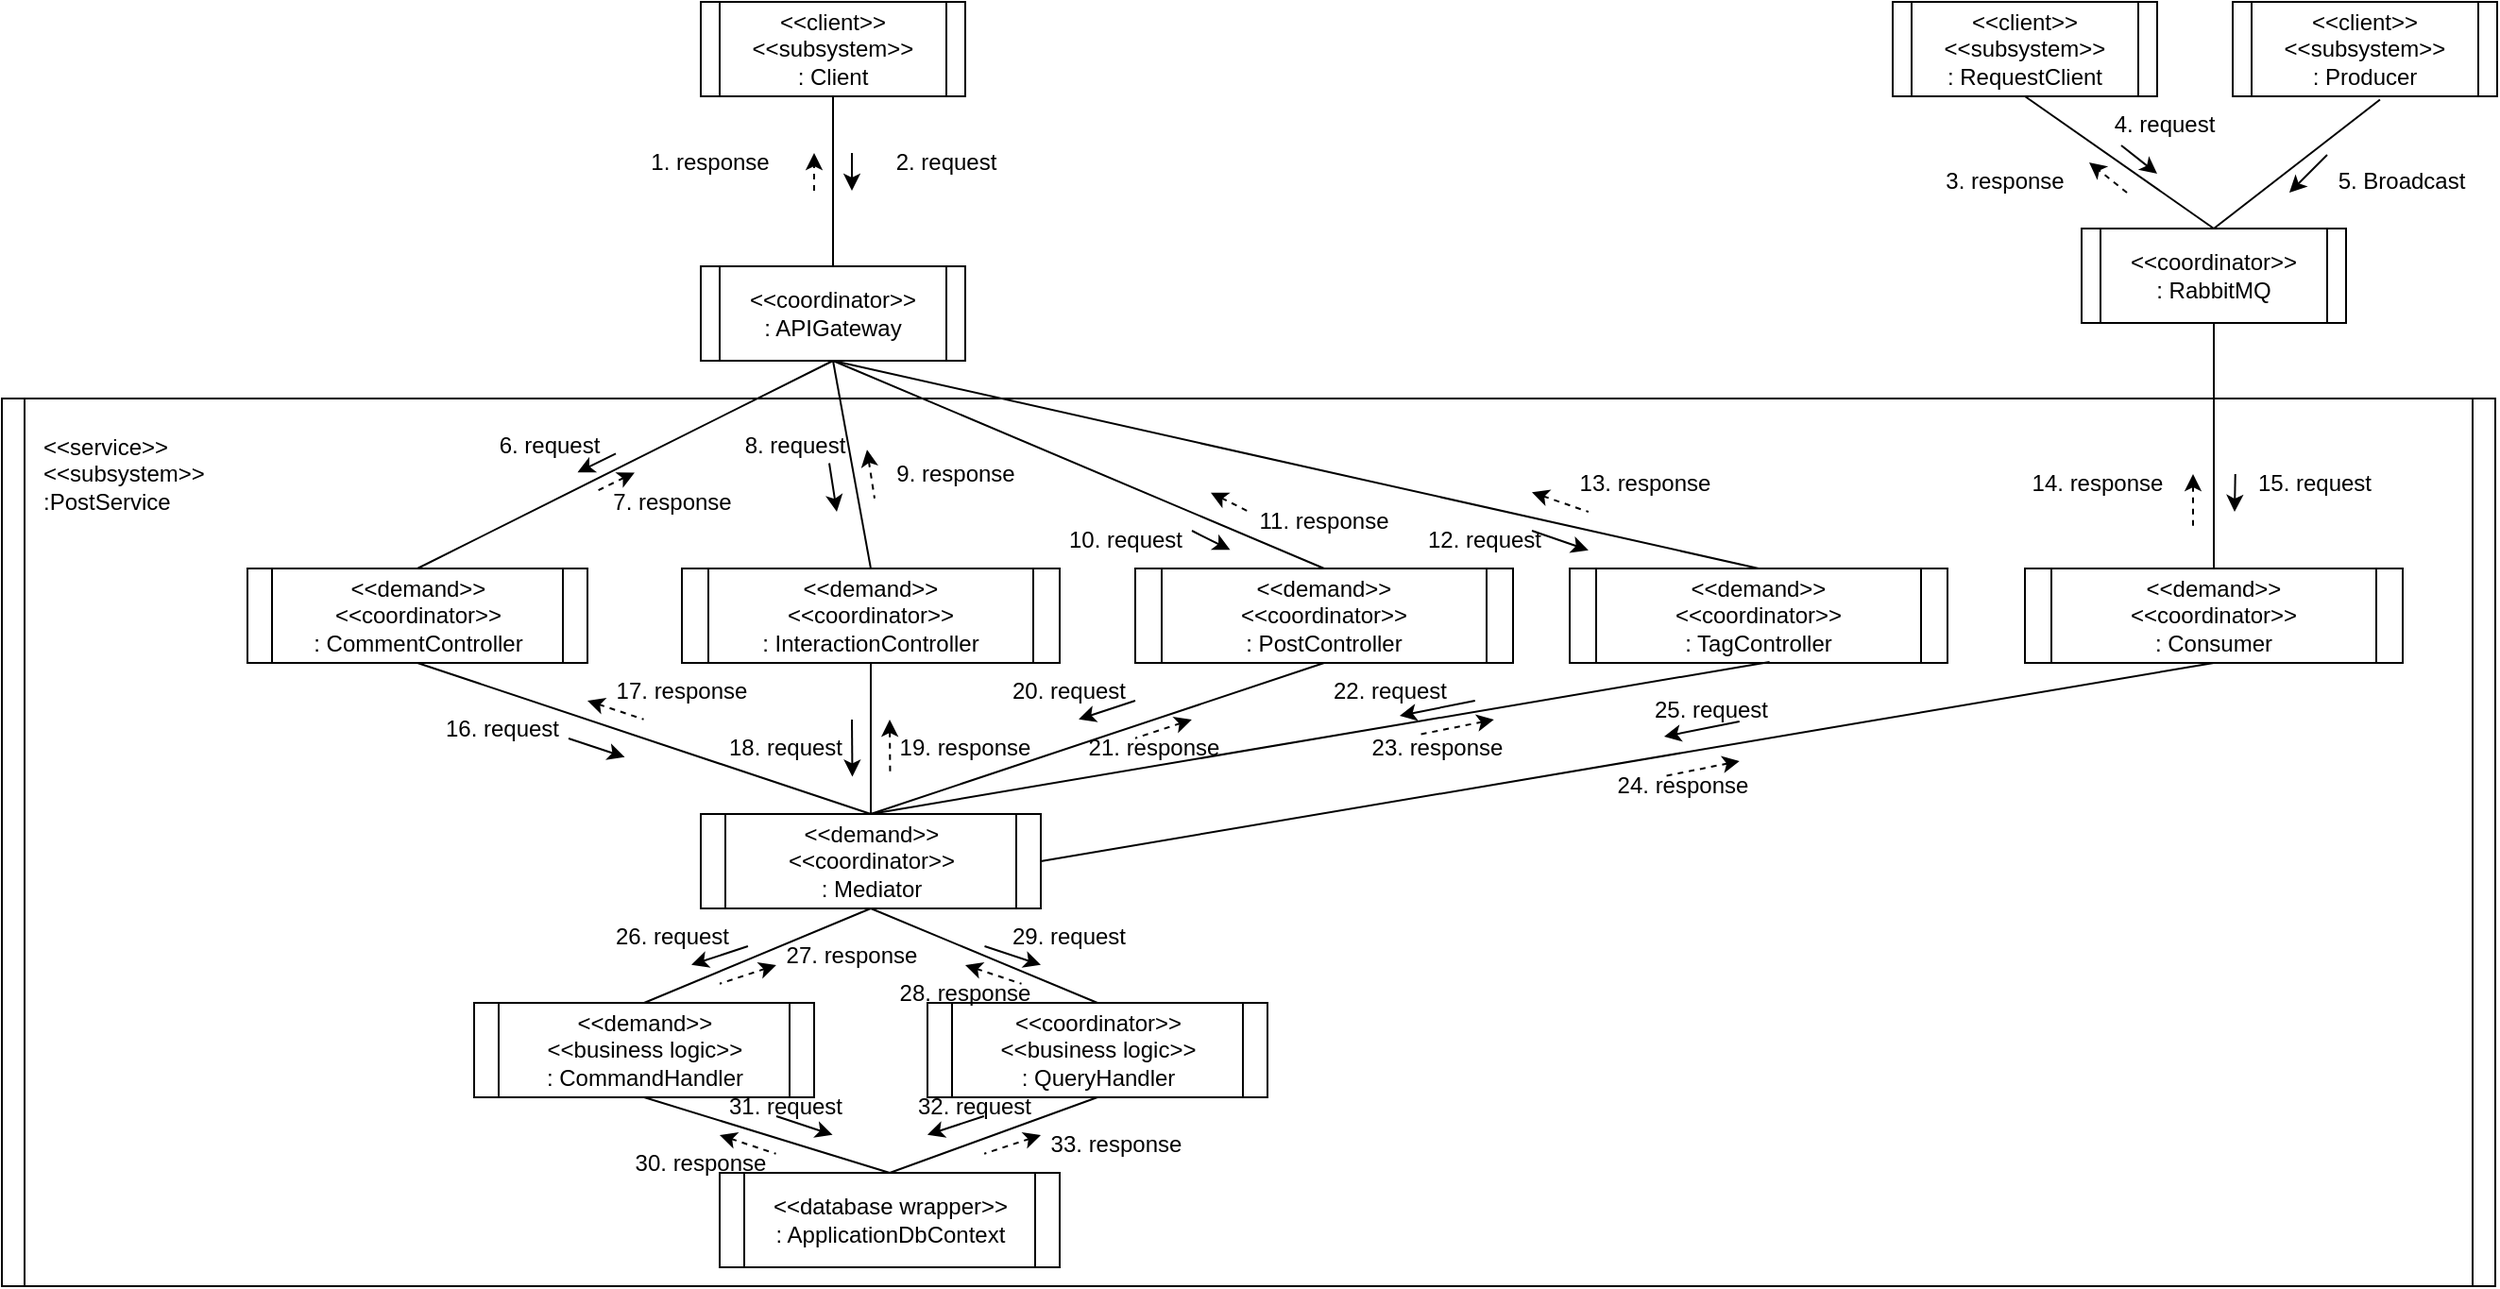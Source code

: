 <mxfile>
    <diagram id="YeBsLe0wz5kqz-9HFI_q" name="Page-1">
        <mxGraphModel dx="506" dy="502" grid="1" gridSize="10" guides="1" tooltips="1" connect="1" arrows="1" fold="1" page="1" pageScale="1" pageWidth="850" pageHeight="1100" math="0" shadow="0">
            <root>
                <mxCell id="0"/>
                <mxCell id="1" parent="0"/>
                <mxCell id="2" value="" style="shape=process;whiteSpace=wrap;html=1;backgroundOutline=1;size=0.009;" parent="1" vertex="1">
                    <mxGeometry x="320" y="210" width="1320" height="470" as="geometry"/>
                </mxCell>
                <mxCell id="3" value="&amp;lt;&amp;lt;service&amp;gt;&amp;gt;&lt;br&gt;&amp;lt;&amp;lt;subsystem&amp;gt;&amp;gt;&lt;br&gt;:PostService" style="text;html=1;strokeColor=none;fillColor=none;align=left;verticalAlign=middle;whiteSpace=wrap;rounded=0;" parent="1" vertex="1">
                    <mxGeometry x="340" y="230" width="160" height="40" as="geometry"/>
                </mxCell>
                <mxCell id="7" value="&amp;lt;&amp;lt;coordinator&amp;gt;&amp;gt;&lt;br style=&quot;border-color: var(--border-color);&quot;&gt;: APIGateway" style="shape=process;whiteSpace=wrap;html=1;backgroundOutline=1;size=0.071;" parent="1" vertex="1">
                    <mxGeometry x="690" y="140" width="140" height="50" as="geometry"/>
                </mxCell>
                <mxCell id="8" value="&amp;lt;&amp;lt;client&amp;gt;&amp;gt;&lt;br&gt;&amp;lt;&amp;lt;subsystem&amp;gt;&amp;gt;&lt;br style=&quot;border-color: var(--border-color);&quot;&gt;: Client" style="shape=process;whiteSpace=wrap;html=1;backgroundOutline=1;size=0.071;" parent="1" vertex="1">
                    <mxGeometry x="690" width="140" height="50" as="geometry"/>
                </mxCell>
                <mxCell id="9" value="&amp;lt;&amp;lt;demand&amp;gt;&amp;gt;&lt;br&gt;&amp;lt;&amp;lt;coordinator&amp;gt;&amp;gt;&lt;br style=&quot;border-color: var(--border-color);&quot;&gt;: CommentController" style="shape=process;whiteSpace=wrap;html=1;backgroundOutline=1;size=0.071;" parent="1" vertex="1">
                    <mxGeometry x="450" y="300" width="180" height="50" as="geometry"/>
                </mxCell>
                <mxCell id="10" value="&amp;lt;&amp;lt;demand&amp;gt;&amp;gt;&lt;br&gt;&amp;lt;&amp;lt;coordinator&amp;gt;&amp;gt;&lt;br style=&quot;border-color: var(--border-color);&quot;&gt;: InteractionController" style="shape=process;whiteSpace=wrap;html=1;backgroundOutline=1;size=0.071;" parent="1" vertex="1">
                    <mxGeometry x="680" y="300" width="200" height="50" as="geometry"/>
                </mxCell>
                <mxCell id="11" value="&amp;lt;&amp;lt;demand&amp;gt;&amp;gt;&lt;br&gt;&amp;lt;&amp;lt;coordinator&amp;gt;&amp;gt;&lt;br style=&quot;border-color: var(--border-color);&quot;&gt;: PostController" style="shape=process;whiteSpace=wrap;html=1;backgroundOutline=1;size=0.071;" parent="1" vertex="1">
                    <mxGeometry x="920" y="300" width="200" height="50" as="geometry"/>
                </mxCell>
                <mxCell id="12" value="" style="endArrow=none;html=1;entryX=0.5;entryY=1;entryDx=0;entryDy=0;exitX=0.5;exitY=0;exitDx=0;exitDy=0;" parent="1" source="9" target="7" edge="1">
                    <mxGeometry width="50" height="50" relative="1" as="geometry">
                        <mxPoint x="690" y="330" as="sourcePoint"/>
                        <mxPoint x="740" y="280" as="targetPoint"/>
                    </mxGeometry>
                </mxCell>
                <mxCell id="13" value="" style="endArrow=none;html=1;entryX=0.5;entryY=1;entryDx=0;entryDy=0;exitX=0.5;exitY=0;exitDx=0;exitDy=0;" parent="1" source="10" target="7" edge="1">
                    <mxGeometry width="50" height="50" relative="1" as="geometry">
                        <mxPoint x="550" y="310" as="sourcePoint"/>
                        <mxPoint x="770" y="200" as="targetPoint"/>
                    </mxGeometry>
                </mxCell>
                <mxCell id="14" value="" style="endArrow=none;html=1;exitX=0.5;exitY=0;exitDx=0;exitDy=0;" parent="1" source="11" edge="1">
                    <mxGeometry width="50" height="50" relative="1" as="geometry">
                        <mxPoint x="790" y="310" as="sourcePoint"/>
                        <mxPoint x="760" y="190" as="targetPoint"/>
                    </mxGeometry>
                </mxCell>
                <mxCell id="15" value="&amp;lt;&amp;lt;demand&amp;gt;&amp;gt;&lt;br&gt;&amp;lt;&amp;lt;coordinator&amp;gt;&amp;gt;&lt;br style=&quot;border-color: var(--border-color);&quot;&gt;: Mediator" style="shape=process;whiteSpace=wrap;html=1;backgroundOutline=1;size=0.071;" parent="1" vertex="1">
                    <mxGeometry x="690" y="430" width="180" height="50" as="geometry"/>
                </mxCell>
                <mxCell id="16" value="" style="endArrow=none;html=1;entryX=0.5;entryY=0;entryDx=0;entryDy=0;exitX=0.5;exitY=1;exitDx=0;exitDy=0;" parent="1" source="9" target="15" edge="1">
                    <mxGeometry width="50" height="50" relative="1" as="geometry">
                        <mxPoint x="470" y="540" as="sourcePoint"/>
                        <mxPoint x="690" y="430" as="targetPoint"/>
                    </mxGeometry>
                </mxCell>
                <mxCell id="17" value="" style="endArrow=none;html=1;entryX=0.5;entryY=0;entryDx=0;entryDy=0;exitX=0.5;exitY=1;exitDx=0;exitDy=0;" parent="1" source="10" target="15" edge="1">
                    <mxGeometry width="50" height="50" relative="1" as="geometry">
                        <mxPoint x="550" y="360" as="sourcePoint"/>
                        <mxPoint x="790" y="450" as="targetPoint"/>
                    </mxGeometry>
                </mxCell>
                <mxCell id="18" value="" style="endArrow=none;html=1;entryX=0.5;entryY=0;entryDx=0;entryDy=0;exitX=0.5;exitY=1;exitDx=0;exitDy=0;" parent="1" source="11" target="15" edge="1">
                    <mxGeometry width="50" height="50" relative="1" as="geometry">
                        <mxPoint x="790" y="360" as="sourcePoint"/>
                        <mxPoint x="790" y="450" as="targetPoint"/>
                    </mxGeometry>
                </mxCell>
                <mxCell id="19" value="&amp;lt;&amp;lt;demand&amp;gt;&amp;gt;&lt;br&gt;&amp;lt;&amp;lt;business logic&amp;gt;&amp;gt;&lt;br style=&quot;border-color: var(--border-color);&quot;&gt;: CommandHandler" style="shape=process;whiteSpace=wrap;html=1;backgroundOutline=1;size=0.071;" parent="1" vertex="1">
                    <mxGeometry x="570" y="530" width="180" height="50" as="geometry"/>
                </mxCell>
                <mxCell id="20" value="&amp;lt;&amp;lt;coordinator&amp;gt;&amp;gt;&lt;br&gt;&amp;lt;&amp;lt;business logic&amp;gt;&amp;gt;&lt;br style=&quot;border-color: var(--border-color);&quot;&gt;: QueryHandler" style="shape=process;whiteSpace=wrap;html=1;backgroundOutline=1;size=0.071;" parent="1" vertex="1">
                    <mxGeometry x="810" y="530" width="180" height="50" as="geometry"/>
                </mxCell>
                <mxCell id="21" value="" style="endArrow=none;html=1;entryX=0.5;entryY=1;entryDx=0;entryDy=0;exitX=0.5;exitY=0;exitDx=0;exitDy=0;" parent="1" source="19" target="15" edge="1">
                    <mxGeometry width="50" height="50" relative="1" as="geometry">
                        <mxPoint x="480" y="460" as="sourcePoint"/>
                        <mxPoint x="720" y="540" as="targetPoint"/>
                    </mxGeometry>
                </mxCell>
                <mxCell id="22" value="" style="endArrow=none;html=1;exitX=0.5;exitY=0;exitDx=0;exitDy=0;" parent="1" source="20" edge="1">
                    <mxGeometry width="50" height="50" relative="1" as="geometry">
                        <mxPoint x="670" y="540" as="sourcePoint"/>
                        <mxPoint x="780" y="480" as="targetPoint"/>
                    </mxGeometry>
                </mxCell>
                <mxCell id="23" value="&amp;lt;&amp;lt;database wrapper&amp;gt;&amp;gt;&lt;br style=&quot;border-color: var(--border-color);&quot;&gt;: ApplicationDbContext" style="shape=process;whiteSpace=wrap;html=1;backgroundOutline=1;size=0.071;" parent="1" vertex="1">
                    <mxGeometry x="700" y="620" width="180" height="50" as="geometry"/>
                </mxCell>
                <mxCell id="24" value="" style="endArrow=none;html=1;entryX=0.5;entryY=1;entryDx=0;entryDy=0;exitX=0.5;exitY=0;exitDx=0;exitDy=0;" parent="1" source="23" target="19" edge="1">
                    <mxGeometry width="50" height="50" relative="1" as="geometry">
                        <mxPoint x="760" y="630" as="sourcePoint"/>
                        <mxPoint x="810" y="580" as="targetPoint"/>
                    </mxGeometry>
                </mxCell>
                <mxCell id="25" value="" style="endArrow=none;html=1;entryX=0.5;entryY=0;entryDx=0;entryDy=0;exitX=0.5;exitY=1;exitDx=0;exitDy=0;" parent="1" source="20" target="23" edge="1">
                    <mxGeometry width="50" height="50" relative="1" as="geometry">
                        <mxPoint x="800" y="630" as="sourcePoint"/>
                        <mxPoint x="670" y="590" as="targetPoint"/>
                    </mxGeometry>
                </mxCell>
                <mxCell id="28" value="" style="endArrow=none;html=1;entryX=0.5;entryY=1;entryDx=0;entryDy=0;exitX=0.5;exitY=0;exitDx=0;exitDy=0;" parent="1" source="7" target="8" edge="1">
                    <mxGeometry width="50" height="50" relative="1" as="geometry">
                        <mxPoint x="640" y="260" as="sourcePoint"/>
                        <mxPoint x="690" y="210" as="targetPoint"/>
                    </mxGeometry>
                </mxCell>
                <mxCell id="29" value="" style="endArrow=classic;html=1;" parent="1" edge="1">
                    <mxGeometry width="50" height="50" relative="1" as="geometry">
                        <mxPoint x="770" y="80" as="sourcePoint"/>
                        <mxPoint x="770" y="100" as="targetPoint"/>
                    </mxGeometry>
                </mxCell>
                <mxCell id="30" value="" style="endArrow=classic;html=1;dashed=1;" parent="1" edge="1">
                    <mxGeometry width="50" height="50" relative="1" as="geometry">
                        <mxPoint x="750" y="100" as="sourcePoint"/>
                        <mxPoint x="750" y="80" as="targetPoint"/>
                    </mxGeometry>
                </mxCell>
                <mxCell id="31" value="2. request" style="text;html=1;strokeColor=none;fillColor=none;align=center;verticalAlign=middle;whiteSpace=wrap;rounded=0;" parent="1" vertex="1">
                    <mxGeometry x="790" y="70" width="60" height="30" as="geometry"/>
                </mxCell>
                <mxCell id="32" value="1. response" style="text;html=1;strokeColor=none;fillColor=none;align=center;verticalAlign=middle;whiteSpace=wrap;rounded=0;" parent="1" vertex="1">
                    <mxGeometry x="660" y="70" width="70" height="30" as="geometry"/>
                </mxCell>
                <mxCell id="34" value="" style="endArrow=classic;html=1;exitX=0.375;exitY=0.043;exitDx=0;exitDy=0;exitPerimeter=0;entryX=0.352;entryY=0.064;entryDx=0;entryDy=0;entryPerimeter=0;" parent="1" edge="1">
                    <mxGeometry width="50" height="50" relative="1" as="geometry">
                        <mxPoint x="645.0" y="239.21" as="sourcePoint"/>
                        <mxPoint x="624.76" y="249.08" as="targetPoint"/>
                    </mxGeometry>
                </mxCell>
                <mxCell id="35" value="" style="endArrow=none;html=1;exitX=0.375;exitY=0.043;exitDx=0;exitDy=0;exitPerimeter=0;entryX=0.523;entryY=0.106;entryDx=0;entryDy=0;entryPerimeter=0;startArrow=classic;startFill=1;endFill=0;dashed=1;" parent="1" edge="1">
                    <mxGeometry width="50" height="50" relative="1" as="geometry">
                        <mxPoint x="778.0" y="237.12" as="sourcePoint"/>
                        <mxPoint x="782.0" y="262.88" as="targetPoint"/>
                    </mxGeometry>
                </mxCell>
                <mxCell id="37" value="" style="endArrow=classic;html=1;exitX=0.727;exitY=0.106;exitDx=0;exitDy=0;exitPerimeter=0;" parent="1" edge="1">
                    <mxGeometry width="50" height="50" relative="1" as="geometry">
                        <mxPoint x="950" y="280" as="sourcePoint"/>
                        <mxPoint x="970.24" y="290.18" as="targetPoint"/>
                    </mxGeometry>
                </mxCell>
                <mxCell id="38" value="" style="endArrow=classic;html=1;exitX=0.636;exitY=0.362;exitDx=0;exitDy=0;exitPerimeter=0;entryX=0.602;entryY=0.383;entryDx=0;entryDy=0;entryPerimeter=0;" parent="1" edge="1">
                    <mxGeometry width="50" height="50" relative="1" as="geometry">
                        <mxPoint x="920.0" y="370" as="sourcePoint"/>
                        <mxPoint x="890.08" y="379.87" as="targetPoint"/>
                    </mxGeometry>
                </mxCell>
                <mxCell id="39" value="" style="endArrow=classic;html=1;exitX=0.636;exitY=0.362;exitDx=0;exitDy=0;exitPerimeter=0;entryX=0.54;entryY=0.426;entryDx=0;entryDy=0;entryPerimeter=0;" parent="1" edge="1">
                    <mxGeometry width="50" height="50" relative="1" as="geometry">
                        <mxPoint x="770" y="380" as="sourcePoint"/>
                        <mxPoint x="770.24" y="410.22" as="targetPoint"/>
                    </mxGeometry>
                </mxCell>
                <mxCell id="40" value="" style="endArrow=classic;html=1;entryX=0.477;entryY=0.404;entryDx=0;entryDy=0;entryPerimeter=0;" parent="1" edge="1">
                    <mxGeometry width="50" height="50" relative="1" as="geometry">
                        <mxPoint x="620" y="390" as="sourcePoint"/>
                        <mxPoint x="649.76" y="399.88" as="targetPoint"/>
                    </mxGeometry>
                </mxCell>
                <mxCell id="42" value="" style="endArrow=classic;html=1;exitX=0.636;exitY=0.362;exitDx=0;exitDy=0;exitPerimeter=0;entryX=0.602;entryY=0.383;entryDx=0;entryDy=0;entryPerimeter=0;" parent="1" edge="1">
                    <mxGeometry width="50" height="50" relative="1" as="geometry">
                        <mxPoint x="714.96" y="500" as="sourcePoint"/>
                        <mxPoint x="685.04" y="509.87" as="targetPoint"/>
                    </mxGeometry>
                </mxCell>
                <mxCell id="43" value="" style="endArrow=classic;html=1;entryX=0.477;entryY=0.404;entryDx=0;entryDy=0;entryPerimeter=0;" parent="1" edge="1">
                    <mxGeometry width="50" height="50" relative="1" as="geometry">
                        <mxPoint x="840.24" y="500" as="sourcePoint"/>
                        <mxPoint x="870" y="509.88" as="targetPoint"/>
                    </mxGeometry>
                </mxCell>
                <mxCell id="44" value="" style="endArrow=classic;html=1;entryX=0.477;entryY=0.404;entryDx=0;entryDy=0;entryPerimeter=0;" parent="1" edge="1">
                    <mxGeometry width="50" height="50" relative="1" as="geometry">
                        <mxPoint x="730" y="590" as="sourcePoint"/>
                        <mxPoint x="759.76" y="599.88" as="targetPoint"/>
                    </mxGeometry>
                </mxCell>
                <mxCell id="45" value="" style="endArrow=classic;html=1;exitX=0.636;exitY=0.362;exitDx=0;exitDy=0;exitPerimeter=0;entryX=0.602;entryY=0.383;entryDx=0;entryDy=0;entryPerimeter=0;" parent="1" edge="1">
                    <mxGeometry width="50" height="50" relative="1" as="geometry">
                        <mxPoint x="839.92" y="590" as="sourcePoint"/>
                        <mxPoint x="810" y="599.87" as="targetPoint"/>
                    </mxGeometry>
                </mxCell>
                <mxCell id="46" value="&amp;lt;&amp;lt;demand&amp;gt;&amp;gt;&lt;br&gt;&amp;lt;&amp;lt;coordinator&amp;gt;&amp;gt;&lt;br style=&quot;border-color: var(--border-color);&quot;&gt;: TagController" style="shape=process;whiteSpace=wrap;html=1;backgroundOutline=1;size=0.071;" parent="1" vertex="1">
                    <mxGeometry x="1150" y="300" width="200" height="50" as="geometry"/>
                </mxCell>
                <mxCell id="47" value="" style="endArrow=none;html=1;exitX=0.5;exitY=0;exitDx=0;exitDy=0;entryX=0.5;entryY=1;entryDx=0;entryDy=0;" parent="1" source="46" target="7" edge="1">
                    <mxGeometry width="50" height="50" relative="1" as="geometry">
                        <mxPoint x="1030" y="310" as="sourcePoint"/>
                        <mxPoint x="770" y="200" as="targetPoint"/>
                    </mxGeometry>
                </mxCell>
                <mxCell id="48" value="" style="endArrow=classic;html=1;exitX=0.776;exitY=0.106;exitDx=0;exitDy=0;exitPerimeter=0;" parent="1" edge="1">
                    <mxGeometry width="50" height="50" relative="1" as="geometry">
                        <mxPoint x="1130.0" y="280" as="sourcePoint"/>
                        <mxPoint x="1159.92" y="290.36" as="targetPoint"/>
                    </mxGeometry>
                </mxCell>
                <mxCell id="49" value="" style="endArrow=none;html=1;entryX=0.5;entryY=0;entryDx=0;entryDy=0;exitX=0.529;exitY=0.99;exitDx=0;exitDy=0;exitPerimeter=0;" parent="1" source="46" target="15" edge="1">
                    <mxGeometry width="50" height="50" relative="1" as="geometry">
                        <mxPoint x="1260" y="350" as="sourcePoint"/>
                        <mxPoint x="1020" y="430" as="targetPoint"/>
                    </mxGeometry>
                </mxCell>
                <mxCell id="50" value="" style="endArrow=classic;html=1;entryX=0.673;entryY=0.383;entryDx=0;entryDy=0;entryPerimeter=0;" parent="1" edge="1">
                    <mxGeometry width="50" height="50" relative="1" as="geometry">
                        <mxPoint x="1099.89" y="370" as="sourcePoint"/>
                        <mxPoint x="1060" y="378.01" as="targetPoint"/>
                    </mxGeometry>
                </mxCell>
                <mxCell id="51" value="&amp;lt;&amp;lt;client&amp;gt;&amp;gt;&lt;br&gt;&amp;lt;&amp;lt;subsystem&amp;gt;&amp;gt;&lt;br style=&quot;border-color: var(--border-color);&quot;&gt;: RequestClient" style="shape=process;whiteSpace=wrap;html=1;backgroundOutline=1;size=0.071;" parent="1" vertex="1">
                    <mxGeometry x="1321" width="140" height="50" as="geometry"/>
                </mxCell>
                <mxCell id="52" value="&amp;lt;&amp;lt;client&amp;gt;&amp;gt;&lt;br&gt;&amp;lt;&amp;lt;subsystem&amp;gt;&amp;gt;&lt;br style=&quot;border-color: var(--border-color);&quot;&gt;: Producer" style="shape=process;whiteSpace=wrap;html=1;backgroundOutline=1;size=0.071;" parent="1" vertex="1">
                    <mxGeometry x="1501" width="140" height="50" as="geometry"/>
                </mxCell>
                <mxCell id="53" value="&amp;lt;&amp;lt;coordinator&amp;gt;&amp;gt;&lt;br style=&quot;border-color: var(--border-color);&quot;&gt;: RabbitMQ" style="shape=process;whiteSpace=wrap;html=1;backgroundOutline=1;size=0.071;" parent="1" vertex="1">
                    <mxGeometry x="1421" y="120" width="140" height="50" as="geometry"/>
                </mxCell>
                <mxCell id="54" value="" style="endArrow=none;html=1;entryX=0.5;entryY=1;entryDx=0;entryDy=0;exitX=0.5;exitY=0;exitDx=0;exitDy=0;" parent="1" source="53" target="51" edge="1">
                    <mxGeometry width="50" height="50" relative="1" as="geometry">
                        <mxPoint x="1431" y="140" as="sourcePoint"/>
                        <mxPoint x="1431" y="50" as="targetPoint"/>
                    </mxGeometry>
                </mxCell>
                <mxCell id="55" value="3. response" style="text;html=1;strokeColor=none;fillColor=none;align=center;verticalAlign=middle;whiteSpace=wrap;rounded=0;" parent="1" vertex="1">
                    <mxGeometry x="1340" y="80" width="81" height="30" as="geometry"/>
                </mxCell>
                <mxCell id="56" value="5. Broadcast" style="text;html=1;strokeColor=none;fillColor=none;align=center;verticalAlign=middle;whiteSpace=wrap;rounded=0;" parent="1" vertex="1">
                    <mxGeometry x="1551" y="80" width="79" height="30" as="geometry"/>
                </mxCell>
                <mxCell id="57" value="&amp;lt;&amp;lt;demand&amp;gt;&amp;gt;&lt;br&gt;&amp;lt;&amp;lt;coordinator&amp;gt;&amp;gt;&lt;br style=&quot;border-color: var(--border-color);&quot;&gt;: Consumer" style="shape=process;whiteSpace=wrap;html=1;backgroundOutline=1;size=0.071;" parent="1" vertex="1">
                    <mxGeometry x="1391" y="300" width="200" height="50" as="geometry"/>
                </mxCell>
                <mxCell id="58" value="" style="endArrow=none;html=1;entryX=0.5;entryY=1;entryDx=0;entryDy=0;exitX=0.5;exitY=0;exitDx=0;exitDy=0;" parent="1" source="57" target="53" edge="1">
                    <mxGeometry width="50" height="50" relative="1" as="geometry">
                        <mxPoint x="1451" y="240" as="sourcePoint"/>
                        <mxPoint x="1351" y="170" as="targetPoint"/>
                    </mxGeometry>
                </mxCell>
                <mxCell id="59" value="" style="endArrow=classic;html=1;exitX=0.828;exitY=0.085;exitDx=0;exitDy=0;exitPerimeter=0;" parent="1" edge="1">
                    <mxGeometry width="50" height="50" relative="1" as="geometry">
                        <mxPoint x="1502.36" y="249.95" as="sourcePoint"/>
                        <mxPoint x="1502" y="270.0" as="targetPoint"/>
                    </mxGeometry>
                </mxCell>
                <mxCell id="60" value="" style="endArrow=none;html=1;entryX=0.557;entryY=1.035;entryDx=0;entryDy=0;exitX=0.5;exitY=0;exitDx=0;exitDy=0;entryPerimeter=0;" parent="1" source="53" target="52" edge="1">
                    <mxGeometry width="50" height="50" relative="1" as="geometry">
                        <mxPoint x="1501" y="130" as="sourcePoint"/>
                        <mxPoint x="1401" y="60" as="targetPoint"/>
                    </mxGeometry>
                </mxCell>
                <mxCell id="61" value="" style="endArrow=classic;html=1;" parent="1" edge="1">
                    <mxGeometry width="50" height="50" relative="1" as="geometry">
                        <mxPoint x="1442" y="76" as="sourcePoint"/>
                        <mxPoint x="1461" y="91" as="targetPoint"/>
                    </mxGeometry>
                </mxCell>
                <mxCell id="62" value="" style="endArrow=classic;html=1;dashed=1;" parent="1" edge="1">
                    <mxGeometry width="50" height="50" relative="1" as="geometry">
                        <mxPoint x="1445" y="101" as="sourcePoint"/>
                        <mxPoint x="1425" y="85" as="targetPoint"/>
                    </mxGeometry>
                </mxCell>
                <mxCell id="63" value="" style="endArrow=classic;html=1;" parent="1" edge="1">
                    <mxGeometry width="50" height="50" relative="1" as="geometry">
                        <mxPoint x="1551" y="81" as="sourcePoint"/>
                        <mxPoint x="1531" y="101" as="targetPoint"/>
                    </mxGeometry>
                </mxCell>
                <mxCell id="64" value="" style="endArrow=none;html=1;entryX=1;entryY=0.5;entryDx=0;entryDy=0;exitX=0.5;exitY=1;exitDx=0;exitDy=0;" parent="1" source="57" target="15" edge="1">
                    <mxGeometry width="50" height="50" relative="1" as="geometry">
                        <mxPoint x="1265.8" y="359.5" as="sourcePoint"/>
                        <mxPoint x="790" y="440" as="targetPoint"/>
                    </mxGeometry>
                </mxCell>
                <mxCell id="65" value="" style="endArrow=classic;html=1;entryX=0.673;entryY=0.383;entryDx=0;entryDy=0;entryPerimeter=0;" parent="1" edge="1">
                    <mxGeometry width="50" height="50" relative="1" as="geometry">
                        <mxPoint x="1239.89" y="381" as="sourcePoint"/>
                        <mxPoint x="1200" y="389.01" as="targetPoint"/>
                    </mxGeometry>
                </mxCell>
                <mxCell id="IZHLFfF8r4CurrEdA6Wo-65" value="" style="endArrow=none;html=1;exitX=0.375;exitY=0.043;exitDx=0;exitDy=0;exitPerimeter=0;entryX=0.352;entryY=0.064;entryDx=0;entryDy=0;entryPerimeter=0;startArrow=classic;startFill=1;endFill=0;dashed=1;" parent="1" edge="1">
                    <mxGeometry width="50" height="50" relative="1" as="geometry">
                        <mxPoint x="655.0" y="249.21" as="sourcePoint"/>
                        <mxPoint x="634.76" y="259.08" as="targetPoint"/>
                    </mxGeometry>
                </mxCell>
                <mxCell id="IZHLFfF8r4CurrEdA6Wo-66" value="" style="endArrow=classic;html=1;exitX=0.375;exitY=0.043;exitDx=0;exitDy=0;exitPerimeter=0;entryX=0.523;entryY=0.106;entryDx=0;entryDy=0;entryPerimeter=0;" parent="1" edge="1">
                    <mxGeometry width="50" height="50" relative="1" as="geometry">
                        <mxPoint x="758.0" y="244.24" as="sourcePoint"/>
                        <mxPoint x="762.0" y="270" as="targetPoint"/>
                    </mxGeometry>
                </mxCell>
                <mxCell id="IZHLFfF8r4CurrEdA6Wo-67" value="" style="endArrow=none;html=1;exitX=0.727;exitY=0.106;exitDx=0;exitDy=0;exitPerimeter=0;startArrow=classic;startFill=1;endFill=0;dashed=1;" parent="1" edge="1">
                    <mxGeometry width="50" height="50" relative="1" as="geometry">
                        <mxPoint x="960" y="259.82" as="sourcePoint"/>
                        <mxPoint x="980.24" y="270" as="targetPoint"/>
                    </mxGeometry>
                </mxCell>
                <mxCell id="IZHLFfF8r4CurrEdA6Wo-69" value="" style="endArrow=none;html=1;exitX=0.776;exitY=0.106;exitDx=0;exitDy=0;exitPerimeter=0;dashed=1;endFill=0;startArrow=classic;startFill=1;" parent="1" edge="1">
                    <mxGeometry width="50" height="50" relative="1" as="geometry">
                        <mxPoint x="1130.0" y="259.64" as="sourcePoint"/>
                        <mxPoint x="1159.92" y="270" as="targetPoint"/>
                    </mxGeometry>
                </mxCell>
                <mxCell id="IZHLFfF8r4CurrEdA6Wo-70" value="" style="endArrow=none;html=1;entryX=0.477;entryY=0.404;entryDx=0;entryDy=0;entryPerimeter=0;startArrow=classic;startFill=1;endFill=0;dashed=1;" parent="1" edge="1">
                    <mxGeometry width="50" height="50" relative="1" as="geometry">
                        <mxPoint x="630" y="370" as="sourcePoint"/>
                        <mxPoint x="659.76" y="379.88" as="targetPoint"/>
                    </mxGeometry>
                </mxCell>
                <mxCell id="IZHLFfF8r4CurrEdA6Wo-71" value="" style="endArrow=none;html=1;exitX=0.636;exitY=0.362;exitDx=0;exitDy=0;exitPerimeter=0;entryX=0.54;entryY=0.426;entryDx=0;entryDy=0;entryPerimeter=0;startArrow=classic;startFill=1;endFill=0;dashed=1;" parent="1" edge="1">
                    <mxGeometry width="50" height="50" relative="1" as="geometry">
                        <mxPoint x="790" y="380" as="sourcePoint"/>
                        <mxPoint x="790.24" y="410.22" as="targetPoint"/>
                    </mxGeometry>
                </mxCell>
                <mxCell id="IZHLFfF8r4CurrEdA6Wo-72" value="" style="endArrow=none;html=1;exitX=0.636;exitY=0.362;exitDx=0;exitDy=0;exitPerimeter=0;entryX=0.602;entryY=0.383;entryDx=0;entryDy=0;entryPerimeter=0;dashed=1;endFill=0;startArrow=classic;startFill=1;" parent="1" edge="1">
                    <mxGeometry width="50" height="50" relative="1" as="geometry">
                        <mxPoint x="949.92" y="380" as="sourcePoint"/>
                        <mxPoint x="920" y="389.87" as="targetPoint"/>
                    </mxGeometry>
                </mxCell>
                <mxCell id="IZHLFfF8r4CurrEdA6Wo-73" value="" style="endArrow=none;html=1;entryX=0.673;entryY=0.383;entryDx=0;entryDy=0;entryPerimeter=0;startArrow=classic;startFill=1;endFill=0;dashed=1;" parent="1" edge="1">
                    <mxGeometry width="50" height="50" relative="1" as="geometry">
                        <mxPoint x="1109.89" y="380" as="sourcePoint"/>
                        <mxPoint x="1070" y="388.01" as="targetPoint"/>
                    </mxGeometry>
                </mxCell>
                <mxCell id="vpEeDfZ4AeWMwZeXwx3U-65" value="" style="endArrow=none;html=1;entryX=0.673;entryY=0.383;entryDx=0;entryDy=0;entryPerimeter=0;endFill=0;startArrow=classic;startFill=1;dashed=1;" parent="1" edge="1">
                    <mxGeometry width="50" height="50" relative="1" as="geometry">
                        <mxPoint x="1239.89" y="401.99" as="sourcePoint"/>
                        <mxPoint x="1200" y="410" as="targetPoint"/>
                    </mxGeometry>
                </mxCell>
                <mxCell id="vpEeDfZ4AeWMwZeXwx3U-66" value="" style="endArrow=none;html=1;exitX=0.636;exitY=0.362;exitDx=0;exitDy=0;exitPerimeter=0;entryX=0.602;entryY=0.383;entryDx=0;entryDy=0;entryPerimeter=0;startArrow=classic;startFill=1;endFill=0;dashed=1;" parent="1" edge="1">
                    <mxGeometry width="50" height="50" relative="1" as="geometry">
                        <mxPoint x="729.92" y="510" as="sourcePoint"/>
                        <mxPoint x="700" y="519.87" as="targetPoint"/>
                    </mxGeometry>
                </mxCell>
                <mxCell id="vpEeDfZ4AeWMwZeXwx3U-67" value="" style="endArrow=none;html=1;entryX=0.477;entryY=0.404;entryDx=0;entryDy=0;entryPerimeter=0;endFill=0;dashed=1;startArrow=classic;startFill=1;" parent="1" edge="1">
                    <mxGeometry width="50" height="50" relative="1" as="geometry">
                        <mxPoint x="830" y="510" as="sourcePoint"/>
                        <mxPoint x="859.76" y="519.88" as="targetPoint"/>
                    </mxGeometry>
                </mxCell>
                <mxCell id="vpEeDfZ4AeWMwZeXwx3U-68" value="" style="endArrow=none;html=1;entryX=0.477;entryY=0.404;entryDx=0;entryDy=0;entryPerimeter=0;startArrow=classic;startFill=1;endFill=0;dashed=1;" parent="1" edge="1">
                    <mxGeometry width="50" height="50" relative="1" as="geometry">
                        <mxPoint x="700" y="600" as="sourcePoint"/>
                        <mxPoint x="729.76" y="609.88" as="targetPoint"/>
                    </mxGeometry>
                </mxCell>
                <mxCell id="vpEeDfZ4AeWMwZeXwx3U-69" value="" style="endArrow=none;html=1;exitX=0.636;exitY=0.362;exitDx=0;exitDy=0;exitPerimeter=0;entryX=0.602;entryY=0.383;entryDx=0;entryDy=0;entryPerimeter=0;startArrow=classic;startFill=1;endFill=0;dashed=1;" parent="1" edge="1">
                    <mxGeometry width="50" height="50" relative="1" as="geometry">
                        <mxPoint x="870" y="600" as="sourcePoint"/>
                        <mxPoint x="840.08" y="609.87" as="targetPoint"/>
                    </mxGeometry>
                </mxCell>
                <mxCell id="vpEeDfZ4AeWMwZeXwx3U-70" value="6. request" style="text;html=1;strokeColor=none;fillColor=none;align=center;verticalAlign=middle;whiteSpace=wrap;rounded=0;" parent="1" vertex="1">
                    <mxGeometry x="580" y="220" width="60" height="30" as="geometry"/>
                </mxCell>
                <mxCell id="vpEeDfZ4AeWMwZeXwx3U-71" value="8. request" style="text;html=1;strokeColor=none;fillColor=none;align=center;verticalAlign=middle;whiteSpace=wrap;rounded=0;" parent="1" vertex="1">
                    <mxGeometry x="710" y="220" width="60" height="30" as="geometry"/>
                </mxCell>
                <mxCell id="vpEeDfZ4AeWMwZeXwx3U-72" value="10. request" style="text;html=1;strokeColor=none;fillColor=none;align=center;verticalAlign=middle;whiteSpace=wrap;rounded=0;" parent="1" vertex="1">
                    <mxGeometry x="880" y="270" width="70" height="30" as="geometry"/>
                </mxCell>
                <mxCell id="vpEeDfZ4AeWMwZeXwx3U-73" value="12. request" style="text;html=1;strokeColor=none;fillColor=none;align=center;verticalAlign=middle;whiteSpace=wrap;rounded=0;" parent="1" vertex="1">
                    <mxGeometry x="1070" y="270" width="70" height="30" as="geometry"/>
                </mxCell>
                <mxCell id="vpEeDfZ4AeWMwZeXwx3U-74" value="16. request" style="text;html=1;strokeColor=none;fillColor=none;align=center;verticalAlign=middle;whiteSpace=wrap;rounded=0;" parent="1" vertex="1">
                    <mxGeometry x="550" y="370" width="70" height="30" as="geometry"/>
                </mxCell>
                <mxCell id="vpEeDfZ4AeWMwZeXwx3U-75" value="18. request" style="text;html=1;strokeColor=none;fillColor=none;align=center;verticalAlign=middle;whiteSpace=wrap;rounded=0;" parent="1" vertex="1">
                    <mxGeometry x="700" y="380" width="70" height="30" as="geometry"/>
                </mxCell>
                <mxCell id="vpEeDfZ4AeWMwZeXwx3U-76" value="20. request" style="text;html=1;strokeColor=none;fillColor=none;align=center;verticalAlign=middle;whiteSpace=wrap;rounded=0;" parent="1" vertex="1">
                    <mxGeometry x="850" y="350" width="70" height="30" as="geometry"/>
                </mxCell>
                <mxCell id="vpEeDfZ4AeWMwZeXwx3U-77" value="22. request" style="text;html=1;strokeColor=none;fillColor=none;align=center;verticalAlign=middle;whiteSpace=wrap;rounded=0;" parent="1" vertex="1">
                    <mxGeometry x="1020" y="350" width="70" height="30" as="geometry"/>
                </mxCell>
                <mxCell id="vpEeDfZ4AeWMwZeXwx3U-78" value="25. request" style="text;html=1;strokeColor=none;fillColor=none;align=center;verticalAlign=middle;whiteSpace=wrap;rounded=0;" parent="1" vertex="1">
                    <mxGeometry x="1190" y="360" width="70" height="30" as="geometry"/>
                </mxCell>
                <mxCell id="vpEeDfZ4AeWMwZeXwx3U-79" value="26. request" style="text;html=1;strokeColor=none;fillColor=none;align=center;verticalAlign=middle;whiteSpace=wrap;rounded=0;" parent="1" vertex="1">
                    <mxGeometry x="640" y="480" width="70" height="30" as="geometry"/>
                </mxCell>
                <mxCell id="vpEeDfZ4AeWMwZeXwx3U-80" value="29. request" style="text;html=1;strokeColor=none;fillColor=none;align=center;verticalAlign=middle;whiteSpace=wrap;rounded=0;" parent="1" vertex="1">
                    <mxGeometry x="850" y="480" width="70" height="30" as="geometry"/>
                </mxCell>
                <mxCell id="vpEeDfZ4AeWMwZeXwx3U-81" value="31. request" style="text;html=1;strokeColor=none;fillColor=none;align=center;verticalAlign=middle;whiteSpace=wrap;rounded=0;" parent="1" vertex="1">
                    <mxGeometry x="700" y="570" width="70" height="30" as="geometry"/>
                </mxCell>
                <mxCell id="vpEeDfZ4AeWMwZeXwx3U-82" value="32. request" style="text;html=1;strokeColor=none;fillColor=none;align=center;verticalAlign=middle;whiteSpace=wrap;rounded=0;" parent="1" vertex="1">
                    <mxGeometry x="800" y="570" width="70" height="30" as="geometry"/>
                </mxCell>
                <mxCell id="vpEeDfZ4AeWMwZeXwx3U-83" value="15. request" style="text;html=1;strokeColor=none;fillColor=none;align=center;verticalAlign=middle;whiteSpace=wrap;rounded=0;" parent="1" vertex="1">
                    <mxGeometry x="1510" y="240" width="69" height="30" as="geometry"/>
                </mxCell>
                <mxCell id="vpEeDfZ4AeWMwZeXwx3U-84" value="4. request" style="text;html=1;strokeColor=none;fillColor=none;align=center;verticalAlign=middle;whiteSpace=wrap;rounded=0;" parent="1" vertex="1">
                    <mxGeometry x="1430" y="50" width="70" height="30" as="geometry"/>
                </mxCell>
                <mxCell id="vpEeDfZ4AeWMwZeXwx3U-85" value="7. response" style="text;html=1;strokeColor=none;fillColor=none;align=center;verticalAlign=middle;whiteSpace=wrap;rounded=0;" parent="1" vertex="1">
                    <mxGeometry x="640" y="250" width="70" height="30" as="geometry"/>
                </mxCell>
                <mxCell id="vpEeDfZ4AeWMwZeXwx3U-86" value="9. response" style="text;html=1;strokeColor=none;fillColor=none;align=center;verticalAlign=middle;whiteSpace=wrap;rounded=0;" parent="1" vertex="1">
                    <mxGeometry x="790" y="235" width="70" height="30" as="geometry"/>
                </mxCell>
                <mxCell id="vpEeDfZ4AeWMwZeXwx3U-87" value="11. response" style="text;html=1;strokeColor=none;fillColor=none;align=center;verticalAlign=middle;whiteSpace=wrap;rounded=0;" parent="1" vertex="1">
                    <mxGeometry x="980" y="260" width="80" height="30" as="geometry"/>
                </mxCell>
                <mxCell id="vpEeDfZ4AeWMwZeXwx3U-88" value="13. response" style="text;html=1;strokeColor=none;fillColor=none;align=center;verticalAlign=middle;whiteSpace=wrap;rounded=0;" parent="1" vertex="1">
                    <mxGeometry x="1150" y="240" width="80" height="30" as="geometry"/>
                </mxCell>
                <mxCell id="vpEeDfZ4AeWMwZeXwx3U-89" value="17. response" style="text;html=1;strokeColor=none;fillColor=none;align=center;verticalAlign=middle;whiteSpace=wrap;rounded=0;" parent="1" vertex="1">
                    <mxGeometry x="640" y="350" width="80" height="30" as="geometry"/>
                </mxCell>
                <mxCell id="vpEeDfZ4AeWMwZeXwx3U-90" value="19. response" style="text;html=1;strokeColor=none;fillColor=none;align=center;verticalAlign=middle;whiteSpace=wrap;rounded=0;" parent="1" vertex="1">
                    <mxGeometry x="790" y="380" width="80" height="30" as="geometry"/>
                </mxCell>
                <mxCell id="vpEeDfZ4AeWMwZeXwx3U-91" value="21. response" style="text;html=1;strokeColor=none;fillColor=none;align=center;verticalAlign=middle;whiteSpace=wrap;rounded=0;" parent="1" vertex="1">
                    <mxGeometry x="890" y="380" width="80" height="30" as="geometry"/>
                </mxCell>
                <mxCell id="vpEeDfZ4AeWMwZeXwx3U-92" value="23. response" style="text;html=1;strokeColor=none;fillColor=none;align=center;verticalAlign=middle;whiteSpace=wrap;rounded=0;" parent="1" vertex="1">
                    <mxGeometry x="1040" y="380" width="80" height="30" as="geometry"/>
                </mxCell>
                <mxCell id="vpEeDfZ4AeWMwZeXwx3U-93" value="24. response" style="text;html=1;strokeColor=none;fillColor=none;align=center;verticalAlign=middle;whiteSpace=wrap;rounded=0;" parent="1" vertex="1">
                    <mxGeometry x="1170" y="400" width="80" height="30" as="geometry"/>
                </mxCell>
                <mxCell id="vpEeDfZ4AeWMwZeXwx3U-94" value="27. response" style="text;html=1;strokeColor=none;fillColor=none;align=center;verticalAlign=middle;whiteSpace=wrap;rounded=0;" parent="1" vertex="1">
                    <mxGeometry x="730" y="490" width="80" height="30" as="geometry"/>
                </mxCell>
                <mxCell id="vpEeDfZ4AeWMwZeXwx3U-95" value="28. response" style="text;html=1;strokeColor=none;fillColor=none;align=center;verticalAlign=middle;whiteSpace=wrap;rounded=0;" parent="1" vertex="1">
                    <mxGeometry x="790" y="510" width="80" height="30" as="geometry"/>
                </mxCell>
                <mxCell id="vpEeDfZ4AeWMwZeXwx3U-96" value="30. response" style="text;html=1;strokeColor=none;fillColor=none;align=center;verticalAlign=middle;whiteSpace=wrap;rounded=0;" parent="1" vertex="1">
                    <mxGeometry x="650" y="600" width="80" height="30" as="geometry"/>
                </mxCell>
                <mxCell id="vpEeDfZ4AeWMwZeXwx3U-97" value="33. response" style="text;html=1;strokeColor=none;fillColor=none;align=center;verticalAlign=middle;whiteSpace=wrap;rounded=0;" parent="1" vertex="1">
                    <mxGeometry x="870" y="590" width="80" height="30" as="geometry"/>
                </mxCell>
                <mxCell id="67" value="" style="endArrow=none;html=1;dashed=1;endFill=0;startArrow=classic;startFill=1;" parent="1" edge="1">
                    <mxGeometry width="50" height="50" relative="1" as="geometry">
                        <mxPoint x="1480" y="250" as="sourcePoint"/>
                        <mxPoint x="1480" y="280" as="targetPoint"/>
                    </mxGeometry>
                </mxCell>
                <mxCell id="68" value="14. response" style="text;html=1;strokeColor=none;fillColor=none;align=center;verticalAlign=middle;whiteSpace=wrap;rounded=0;" parent="1" vertex="1">
                    <mxGeometry x="1390" y="240" width="79" height="30" as="geometry"/>
                </mxCell>
            </root>
        </mxGraphModel>
    </diagram>
</mxfile>